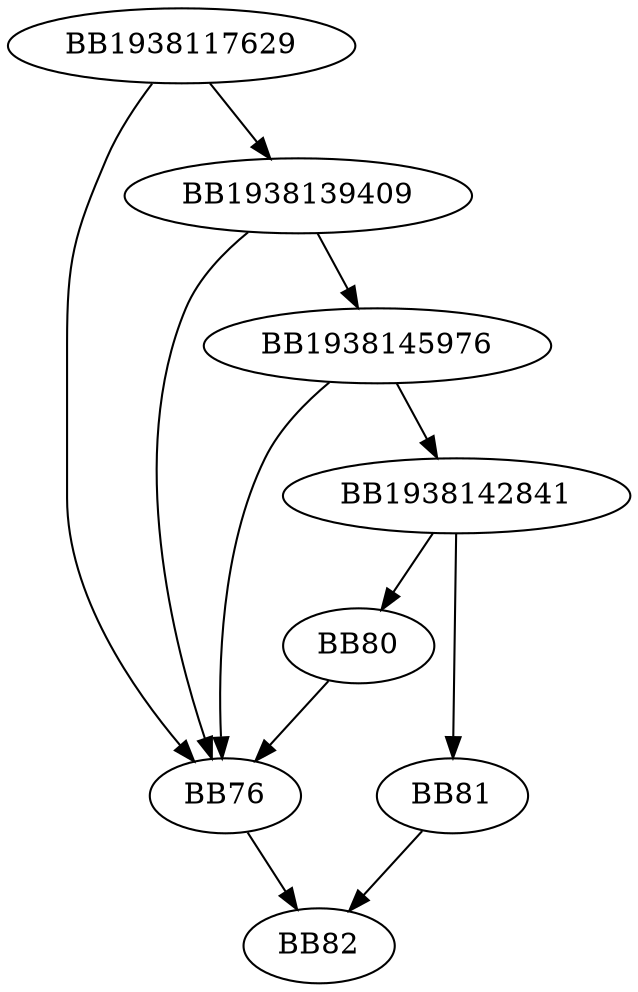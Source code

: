 digraph G{
	BB1938117629->BB76;
	BB1938117629->BB1938139409;
	BB1938139409->BB76;
	BB1938139409->BB1938145976;
	BB1938145976->BB1938142841;
	BB1938145976->BB76;
	BB1938142841->BB80;
	BB1938142841->BB81;
	BB81->BB82;
	BB80->BB76;
	BB76->BB82;
}
